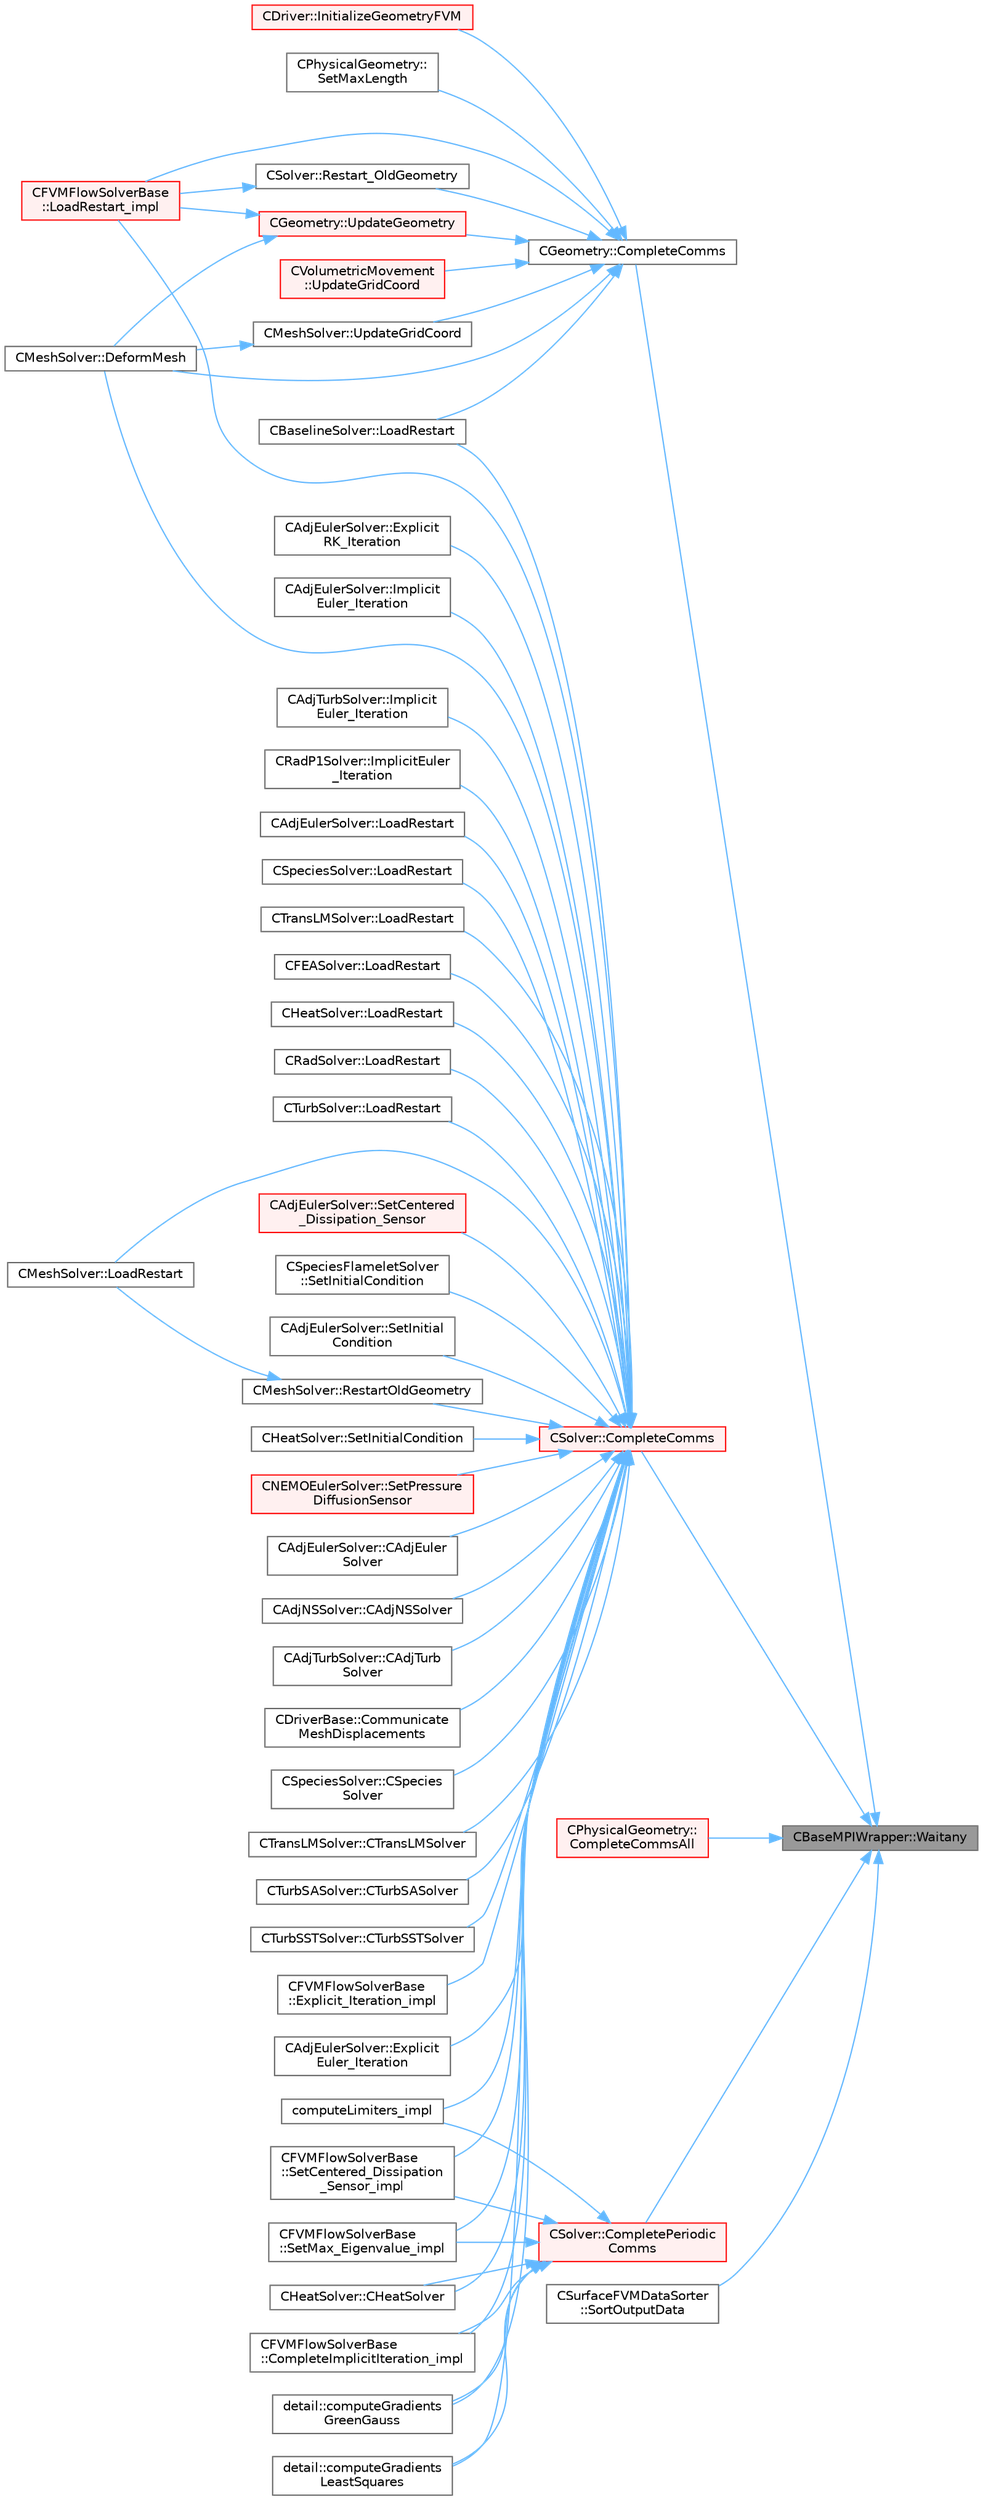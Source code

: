 digraph "CBaseMPIWrapper::Waitany"
{
 // LATEX_PDF_SIZE
  bgcolor="transparent";
  edge [fontname=Helvetica,fontsize=10,labelfontname=Helvetica,labelfontsize=10];
  node [fontname=Helvetica,fontsize=10,shape=box,height=0.2,width=0.4];
  rankdir="RL";
  Node1 [id="Node000001",label="CBaseMPIWrapper::Waitany",height=0.2,width=0.4,color="gray40", fillcolor="grey60", style="filled", fontcolor="black",tooltip=" "];
  Node1 -> Node2 [id="edge1_Node000001_Node000002",dir="back",color="steelblue1",style="solid",tooltip=" "];
  Node2 [id="Node000002",label="CGeometry::CompleteComms",height=0.2,width=0.4,color="grey40", fillcolor="white", style="filled",URL="$classCGeometry.html#a98e23b4abe55aaf85fb4350e6ccbc32e",tooltip="Routine to complete the set of non-blocking communications launched by InitiateComms() and unpacking ..."];
  Node2 -> Node3 [id="edge2_Node000002_Node000003",dir="back",color="steelblue1",style="solid",tooltip=" "];
  Node3 [id="Node000003",label="CMeshSolver::DeformMesh",height=0.2,width=0.4,color="grey40", fillcolor="white", style="filled",URL="$classCMeshSolver.html#a573e4ddd63b680f5705f402ec317820b",tooltip="Grid deformation using the linear elasticity equations."];
  Node2 -> Node4 [id="edge3_Node000002_Node000004",dir="back",color="steelblue1",style="solid",tooltip=" "];
  Node4 [id="Node000004",label="CDriver::InitializeGeometryFVM",height=0.2,width=0.4,color="red", fillcolor="#FFF0F0", style="filled",URL="$classCDriver.html#aedc08d3b6ea02eeed60695e5c4d52336",tooltip="InitializeGeometryFVM."];
  Node2 -> Node7 [id="edge4_Node000002_Node000007",dir="back",color="steelblue1",style="solid",tooltip=" "];
  Node7 [id="Node000007",label="CBaselineSolver::LoadRestart",height=0.2,width=0.4,color="grey40", fillcolor="white", style="filled",URL="$classCBaselineSolver.html#aa5fad3af8c5b48950679d5c5a3a91ec4",tooltip="Load a solution from a restart file."];
  Node2 -> Node8 [id="edge5_Node000002_Node000008",dir="back",color="steelblue1",style="solid",tooltip=" "];
  Node8 [id="Node000008",label="CFVMFlowSolverBase\l::LoadRestart_impl",height=0.2,width=0.4,color="red", fillcolor="#FFF0F0", style="filled",URL="$classCFVMFlowSolverBase.html#a7cf80881bcda9a08b9c8cf78e7a3bc8d",tooltip="General implementation to load a flow solution from a restart file."];
  Node2 -> Node10 [id="edge6_Node000002_Node000010",dir="back",color="steelblue1",style="solid",tooltip=" "];
  Node10 [id="Node000010",label="CSolver::Restart_OldGeometry",height=0.2,width=0.4,color="grey40", fillcolor="white", style="filled",URL="$classCSolver.html#a15d41204955ea890bccae28ac9aa6d4b",tooltip="Load the geometries at the previous time states n and nM1."];
  Node10 -> Node8 [id="edge7_Node000010_Node000008",dir="back",color="steelblue1",style="solid",tooltip=" "];
  Node2 -> Node11 [id="edge8_Node000002_Node000011",dir="back",color="steelblue1",style="solid",tooltip=" "];
  Node11 [id="Node000011",label="CPhysicalGeometry::\lSetMaxLength",height=0.2,width=0.4,color="grey40", fillcolor="white", style="filled",URL="$classCPhysicalGeometry.html#ad7c08b67e40f383f1d86439adec70854",tooltip="Set the maximum cell-center to cell-center distance for CVs."];
  Node2 -> Node12 [id="edge9_Node000002_Node000012",dir="back",color="steelblue1",style="solid",tooltip=" "];
  Node12 [id="Node000012",label="CGeometry::UpdateGeometry",height=0.2,width=0.4,color="red", fillcolor="#FFF0F0", style="filled",URL="$classCGeometry.html#a19a4ef04ee51e37dc80cebf429e71a55",tooltip="Update the multi-grid structure and the wall-distance."];
  Node12 -> Node3 [id="edge10_Node000012_Node000003",dir="back",color="steelblue1",style="solid",tooltip=" "];
  Node12 -> Node8 [id="edge11_Node000012_Node000008",dir="back",color="steelblue1",style="solid",tooltip=" "];
  Node2 -> Node16 [id="edge12_Node000002_Node000016",dir="back",color="steelblue1",style="solid",tooltip=" "];
  Node16 [id="Node000016",label="CVolumetricMovement\l::UpdateGridCoord",height=0.2,width=0.4,color="red", fillcolor="#FFF0F0", style="filled",URL="$classCVolumetricMovement.html#aad474762b9f95bb5c867fe33fdb4efba",tooltip="Update the value of the coordinates after the grid movement."];
  Node2 -> Node49 [id="edge13_Node000002_Node000049",dir="back",color="steelblue1",style="solid",tooltip=" "];
  Node49 [id="Node000049",label="CMeshSolver::UpdateGridCoord",height=0.2,width=0.4,color="grey40", fillcolor="white", style="filled",URL="$classCMeshSolver.html#a47153e2632f16671461055b5a20e8145",tooltip="Update the value of the coordinates after the grid movement."];
  Node49 -> Node3 [id="edge14_Node000049_Node000003",dir="back",color="steelblue1",style="solid",tooltip=" "];
  Node1 -> Node50 [id="edge15_Node000001_Node000050",dir="back",color="steelblue1",style="solid",tooltip=" "];
  Node50 [id="Node000050",label="CSolver::CompleteComms",height=0.2,width=0.4,color="red", fillcolor="#FFF0F0", style="filled",URL="$classCSolver.html#a6891c839827efbebdcbf9a349f4da92c",tooltip="Routine to complete the set of non-blocking communications launched by InitiateComms() and unpacking ..."];
  Node50 -> Node51 [id="edge16_Node000050_Node000051",dir="back",color="steelblue1",style="solid",tooltip=" "];
  Node51 [id="Node000051",label="CAdjEulerSolver::CAdjEuler\lSolver",height=0.2,width=0.4,color="grey40", fillcolor="white", style="filled",URL="$classCAdjEulerSolver.html#a0a739888df9436d4707665d152a7af1a",tooltip=" "];
  Node50 -> Node52 [id="edge17_Node000050_Node000052",dir="back",color="steelblue1",style="solid",tooltip=" "];
  Node52 [id="Node000052",label="CAdjNSSolver::CAdjNSSolver",height=0.2,width=0.4,color="grey40", fillcolor="white", style="filled",URL="$classCAdjNSSolver.html#a323f1dc7c0b9fe00d1911eeeea365d46",tooltip=" "];
  Node50 -> Node53 [id="edge18_Node000050_Node000053",dir="back",color="steelblue1",style="solid",tooltip=" "];
  Node53 [id="Node000053",label="CAdjTurbSolver::CAdjTurb\lSolver",height=0.2,width=0.4,color="grey40", fillcolor="white", style="filled",URL="$classCAdjTurbSolver.html#a621bdae0b081f25a67425cc037cd90a2",tooltip=" "];
  Node50 -> Node54 [id="edge19_Node000050_Node000054",dir="back",color="steelblue1",style="solid",tooltip=" "];
  Node54 [id="Node000054",label="CHeatSolver::CHeatSolver",height=0.2,width=0.4,color="grey40", fillcolor="white", style="filled",URL="$classCHeatSolver.html#a89c9ece2b98a950e53f4ee9482968186",tooltip="Constructor of the class."];
  Node50 -> Node55 [id="edge20_Node000050_Node000055",dir="back",color="steelblue1",style="solid",tooltip=" "];
  Node55 [id="Node000055",label="CDriverBase::Communicate\lMeshDisplacements",height=0.2,width=0.4,color="grey40", fillcolor="white", style="filled",URL="$group__PySU2.html#ga28e8e41ab6223500b17b656779574d39",tooltip="Communicate the boundary mesh displacements."];
  Node50 -> Node56 [id="edge21_Node000050_Node000056",dir="back",color="steelblue1",style="solid",tooltip=" "];
  Node56 [id="Node000056",label="CFVMFlowSolverBase\l::CompleteImplicitIteration_impl",height=0.2,width=0.4,color="grey40", fillcolor="white", style="filled",URL="$classCFVMFlowSolverBase.html#a3eb0fbabf1ce42ccc0fe626473800e09",tooltip="Generic implementation to complete an implicit iteration, i.e. update the solution."];
  Node50 -> Node57 [id="edge22_Node000050_Node000057",dir="back",color="steelblue1",style="solid",tooltip=" "];
  Node57 [id="Node000057",label="detail::computeGradients\lGreenGauss",height=0.2,width=0.4,color="grey40", fillcolor="white", style="filled",URL="$group__FvmAlgos.html#ga031dfb21c1777c986ae93d716ec4568b",tooltip="Compute the gradient of a field using the Green-Gauss theorem."];
  Node50 -> Node58 [id="edge23_Node000050_Node000058",dir="back",color="steelblue1",style="solid",tooltip=" "];
  Node58 [id="Node000058",label="detail::computeGradients\lLeastSquares",height=0.2,width=0.4,color="grey40", fillcolor="white", style="filled",URL="$group__FvmAlgos.html#ga186a32bf8b211a50432fe55a6a608c21",tooltip="Compute the gradient of a field using inverse-distance-weighted or unweighted Least-Squares approxima..."];
  Node50 -> Node59 [id="edge24_Node000050_Node000059",dir="back",color="steelblue1",style="solid",tooltip=" "];
  Node59 [id="Node000059",label="computeLimiters_impl",height=0.2,width=0.4,color="grey40", fillcolor="white", style="filled",URL="$group__FvmAlgos.html#ga4639562695f9dc19f098e6d00fcacde1",tooltip="Generic limiter computation for methods based on one limiter value per point (as opposed to one per e..."];
  Node50 -> Node60 [id="edge25_Node000050_Node000060",dir="back",color="steelblue1",style="solid",tooltip=" "];
  Node60 [id="Node000060",label="CSpeciesSolver::CSpecies\lSolver",height=0.2,width=0.4,color="grey40", fillcolor="white", style="filled",URL="$classCSpeciesSolver.html#a3a7863355bb316fe760afeb1db4ca66c",tooltip="Constructor of the class."];
  Node50 -> Node61 [id="edge26_Node000050_Node000061",dir="back",color="steelblue1",style="solid",tooltip=" "];
  Node61 [id="Node000061",label="CTransLMSolver::CTransLMSolver",height=0.2,width=0.4,color="grey40", fillcolor="white", style="filled",URL="$classCTransLMSolver.html#a20abc5682fb22268537da1eac0abf24d",tooltip=" "];
  Node50 -> Node62 [id="edge27_Node000050_Node000062",dir="back",color="steelblue1",style="solid",tooltip=" "];
  Node62 [id="Node000062",label="CTurbSASolver::CTurbSASolver",height=0.2,width=0.4,color="grey40", fillcolor="white", style="filled",URL="$classCTurbSASolver.html#a06a8b09d1563dd48f364ff6e97c25cd8",tooltip="Constructor."];
  Node50 -> Node63 [id="edge28_Node000050_Node000063",dir="back",color="steelblue1",style="solid",tooltip=" "];
  Node63 [id="Node000063",label="CTurbSSTSolver::CTurbSSTSolver",height=0.2,width=0.4,color="grey40", fillcolor="white", style="filled",URL="$classCTurbSSTSolver.html#a84beba65418c7c2ca4f4843b989b360a",tooltip="Constructor."];
  Node50 -> Node3 [id="edge29_Node000050_Node000003",dir="back",color="steelblue1",style="solid",tooltip=" "];
  Node50 -> Node64 [id="edge30_Node000050_Node000064",dir="back",color="steelblue1",style="solid",tooltip=" "];
  Node64 [id="Node000064",label="CFVMFlowSolverBase\l::Explicit_Iteration_impl",height=0.2,width=0.4,color="grey40", fillcolor="white", style="filled",URL="$classCFVMFlowSolverBase.html#ac30c9255150f29da2915a85264a1676c",tooltip="Generic implementation of explicit iterations with a preconditioner."];
  Node50 -> Node65 [id="edge31_Node000050_Node000065",dir="back",color="steelblue1",style="solid",tooltip=" "];
  Node65 [id="Node000065",label="CAdjEulerSolver::Explicit\lEuler_Iteration",height=0.2,width=0.4,color="grey40", fillcolor="white", style="filled",URL="$classCAdjEulerSolver.html#ac6851acd72ffdbf5299680d5d92e065e",tooltip="Update the solution using a explicit Euler scheme."];
  Node50 -> Node66 [id="edge32_Node000050_Node000066",dir="back",color="steelblue1",style="solid",tooltip=" "];
  Node66 [id="Node000066",label="CAdjEulerSolver::Explicit\lRK_Iteration",height=0.2,width=0.4,color="grey40", fillcolor="white", style="filled",URL="$classCAdjEulerSolver.html#a853b9218167a682db73ca73c0fccc2cc",tooltip="Update the solution using a Runge-Kutta strategy."];
  Node50 -> Node67 [id="edge33_Node000050_Node000067",dir="back",color="steelblue1",style="solid",tooltip=" "];
  Node67 [id="Node000067",label="CAdjEulerSolver::Implicit\lEuler_Iteration",height=0.2,width=0.4,color="grey40", fillcolor="white", style="filled",URL="$classCAdjEulerSolver.html#ab35fe7a0b2f840506e91d49961e07485",tooltip="Update the solution using an implicit solver."];
  Node50 -> Node68 [id="edge34_Node000050_Node000068",dir="back",color="steelblue1",style="solid",tooltip=" "];
  Node68 [id="Node000068",label="CAdjTurbSolver::Implicit\lEuler_Iteration",height=0.2,width=0.4,color="grey40", fillcolor="white", style="filled",URL="$classCAdjTurbSolver.html#a119fd6cc599337fd229174474d69f0fb",tooltip="Update the solution using an implicit solver."];
  Node50 -> Node69 [id="edge35_Node000050_Node000069",dir="back",color="steelblue1",style="solid",tooltip=" "];
  Node69 [id="Node000069",label="CRadP1Solver::ImplicitEuler\l_Iteration",height=0.2,width=0.4,color="grey40", fillcolor="white", style="filled",URL="$classCRadP1Solver.html#a23716727a079c099d449da9befa86696",tooltip="Update the solution using an implicit solver."];
  Node50 -> Node70 [id="edge36_Node000050_Node000070",dir="back",color="steelblue1",style="solid",tooltip=" "];
  Node70 [id="Node000070",label="CAdjEulerSolver::LoadRestart",height=0.2,width=0.4,color="grey40", fillcolor="white", style="filled",URL="$classCAdjEulerSolver.html#a4bc9fada01b433e9194d4c0d67adbbbd",tooltip="Load a solution from a restart file."];
  Node50 -> Node71 [id="edge37_Node000050_Node000071",dir="back",color="steelblue1",style="solid",tooltip=" "];
  Node71 [id="Node000071",label="CSpeciesSolver::LoadRestart",height=0.2,width=0.4,color="grey40", fillcolor="white", style="filled",URL="$classCSpeciesSolver.html#a40ecea72824a266fcda6347d08a4fcea",tooltip="Load a solution from a restart file."];
  Node50 -> Node72 [id="edge38_Node000050_Node000072",dir="back",color="steelblue1",style="solid",tooltip=" "];
  Node72 [id="Node000072",label="CTransLMSolver::LoadRestart",height=0.2,width=0.4,color="grey40", fillcolor="white", style="filled",URL="$classCTransLMSolver.html#ab6989abf9b51cfb0b243b1bf98b48a16",tooltip="Load a solution from a restart file."];
  Node50 -> Node7 [id="edge39_Node000050_Node000007",dir="back",color="steelblue1",style="solid",tooltip=" "];
  Node50 -> Node73 [id="edge40_Node000050_Node000073",dir="back",color="steelblue1",style="solid",tooltip=" "];
  Node73 [id="Node000073",label="CFEASolver::LoadRestart",height=0.2,width=0.4,color="grey40", fillcolor="white", style="filled",URL="$classCFEASolver.html#ac693299e88dfc4daaf1b2f410ec8351d",tooltip="Load a solution from a restart file."];
  Node50 -> Node74 [id="edge41_Node000050_Node000074",dir="back",color="steelblue1",style="solid",tooltip=" "];
  Node74 [id="Node000074",label="CHeatSolver::LoadRestart",height=0.2,width=0.4,color="grey40", fillcolor="white", style="filled",URL="$classCHeatSolver.html#a0cc2cf63a1cd34b15be77cf3233beaae",tooltip="Load a solution from a restart file."];
  Node50 -> Node75 [id="edge42_Node000050_Node000075",dir="back",color="steelblue1",style="solid",tooltip=" "];
  Node75 [id="Node000075",label="CMeshSolver::LoadRestart",height=0.2,width=0.4,color="grey40", fillcolor="white", style="filled",URL="$classCMeshSolver.html#a7049d436ca386344acd2424eceb39ef4",tooltip="Load a solution from a restart file."];
  Node50 -> Node76 [id="edge43_Node000050_Node000076",dir="back",color="steelblue1",style="solid",tooltip=" "];
  Node76 [id="Node000076",label="CRadSolver::LoadRestart",height=0.2,width=0.4,color="grey40", fillcolor="white", style="filled",URL="$classCRadSolver.html#a9f64999fe5bfcb69fb4349d00d6d8ef5",tooltip="Load a solution from a restart file."];
  Node50 -> Node77 [id="edge44_Node000050_Node000077",dir="back",color="steelblue1",style="solid",tooltip=" "];
  Node77 [id="Node000077",label="CTurbSolver::LoadRestart",height=0.2,width=0.4,color="grey40", fillcolor="white", style="filled",URL="$classCTurbSolver.html#a7b62bcdb84f3345f560a6110905d7fb3",tooltip="Load a solution from a restart file."];
  Node50 -> Node8 [id="edge45_Node000050_Node000008",dir="back",color="steelblue1",style="solid",tooltip=" "];
  Node50 -> Node78 [id="edge46_Node000050_Node000078",dir="back",color="steelblue1",style="solid",tooltip=" "];
  Node78 [id="Node000078",label="CMeshSolver::RestartOldGeometry",height=0.2,width=0.4,color="grey40", fillcolor="white", style="filled",URL="$classCMeshSolver.html#accd7241ab78f3ccd19e918ccda4fb6e3",tooltip="Load the geometries at the previous time states n and nM1."];
  Node78 -> Node75 [id="edge47_Node000078_Node000075",dir="back",color="steelblue1",style="solid",tooltip=" "];
  Node50 -> Node79 [id="edge48_Node000050_Node000079",dir="back",color="steelblue1",style="solid",tooltip=" "];
  Node79 [id="Node000079",label="CAdjEulerSolver::SetCentered\l_Dissipation_Sensor",height=0.2,width=0.4,color="red", fillcolor="#FFF0F0", style="filled",URL="$classCAdjEulerSolver.html#af1b72ed76900f821d2f51942cb4252db",tooltip="Compute the sensor for higher order dissipation control in rotating problems."];
  Node50 -> Node82 [id="edge49_Node000050_Node000082",dir="back",color="steelblue1",style="solid",tooltip=" "];
  Node82 [id="Node000082",label="CFVMFlowSolverBase\l::SetCentered_Dissipation\l_Sensor_impl",height=0.2,width=0.4,color="grey40", fillcolor="white", style="filled",URL="$classCFVMFlowSolverBase.html#afb9ed896e3882658d23042a5ee15c9d2",tooltip="Compute the dissipation sensor for centered schemes."];
  Node50 -> Node83 [id="edge50_Node000050_Node000083",dir="back",color="steelblue1",style="solid",tooltip=" "];
  Node83 [id="Node000083",label="CSpeciesFlameletSolver\l::SetInitialCondition",height=0.2,width=0.4,color="grey40", fillcolor="white", style="filled",URL="$classCSpeciesFlameletSolver.html#ae9d618734213fca7565d4290a4a36f68",tooltip="Set the initial condition for the scalar transport problem."];
  Node50 -> Node84 [id="edge51_Node000050_Node000084",dir="back",color="steelblue1",style="solid",tooltip=" "];
  Node84 [id="Node000084",label="CAdjEulerSolver::SetInitial\lCondition",height=0.2,width=0.4,color="grey40", fillcolor="white", style="filled",URL="$classCAdjEulerSolver.html#aeefdb4354432a35e1fc5c7db5a5f8043",tooltip="Set the initial condition for the Euler Equations."];
  Node50 -> Node85 [id="edge52_Node000050_Node000085",dir="back",color="steelblue1",style="solid",tooltip=" "];
  Node85 [id="Node000085",label="CHeatSolver::SetInitialCondition",height=0.2,width=0.4,color="grey40", fillcolor="white", style="filled",URL="$classCHeatSolver.html#a1faf13aa03d2eed01366294a83622cab",tooltip="Set the initial condition for the FEM structural problem."];
  Node50 -> Node86 [id="edge53_Node000050_Node000086",dir="back",color="steelblue1",style="solid",tooltip=" "];
  Node86 [id="Node000086",label="CFVMFlowSolverBase\l::SetMax_Eigenvalue_impl",height=0.2,width=0.4,color="grey40", fillcolor="white", style="filled",URL="$classCFVMFlowSolverBase.html#adc3a96a8ca25902058864c18b533192d",tooltip="Compute the max eigenvalue, gemeric implementation."];
  Node50 -> Node87 [id="edge54_Node000050_Node000087",dir="back",color="steelblue1",style="solid",tooltip=" "];
  Node87 [id="Node000087",label="CNEMOEulerSolver::SetPressure\lDiffusionSensor",height=0.2,width=0.4,color="red", fillcolor="#FFF0F0", style="filled",URL="$classCNEMOEulerSolver.html#ae3b9dab24a842ae04b745c5303ec52aa",tooltip="Compute the Pressure sensor for NEMO schemes."];
  Node1 -> Node100 [id="edge55_Node000001_Node000100",dir="back",color="steelblue1",style="solid",tooltip=" "];
  Node100 [id="Node000100",label="CPhysicalGeometry::\lCompleteCommsAll",height=0.2,width=0.4,color="red", fillcolor="#FFF0F0", style="filled",URL="$classCPhysicalGeometry.html#af4280607f8bcb8feaff6daba48a9e686",tooltip="Routine to complete the set of non-blocking communications launched with InitiateComms() with MPI_Wai..."];
  Node1 -> Node107 [id="edge56_Node000001_Node000107",dir="back",color="steelblue1",style="solid",tooltip=" "];
  Node107 [id="Node000107",label="CSolver::CompletePeriodic\lComms",height=0.2,width=0.4,color="red", fillcolor="#FFF0F0", style="filled",URL="$classCSolver.html#a6b9c3e0290bce84f14ad3fde8ffa8658",tooltip="Routine to complete the set of non-blocking periodic communications launched by InitiatePeriodicComms..."];
  Node107 -> Node54 [id="edge57_Node000107_Node000054",dir="back",color="steelblue1",style="solid",tooltip=" "];
  Node107 -> Node56 [id="edge58_Node000107_Node000056",dir="back",color="steelblue1",style="solid",tooltip=" "];
  Node107 -> Node57 [id="edge59_Node000107_Node000057",dir="back",color="steelblue1",style="solid",tooltip=" "];
  Node107 -> Node58 [id="edge60_Node000107_Node000058",dir="back",color="steelblue1",style="solid",tooltip=" "];
  Node107 -> Node59 [id="edge61_Node000107_Node000059",dir="back",color="steelblue1",style="solid",tooltip=" "];
  Node107 -> Node82 [id="edge62_Node000107_Node000082",dir="back",color="steelblue1",style="solid",tooltip=" "];
  Node107 -> Node86 [id="edge63_Node000107_Node000086",dir="back",color="steelblue1",style="solid",tooltip=" "];
  Node1 -> Node110 [id="edge64_Node000001_Node000110",dir="back",color="steelblue1",style="solid",tooltip=" "];
  Node110 [id="Node000110",label="CSurfaceFVMDataSorter\l::SortOutputData",height=0.2,width=0.4,color="grey40", fillcolor="white", style="filled",URL="$classCSurfaceFVMDataSorter.html#a4b8538d5b9c3afd3633110881498405f",tooltip="Sort the output data for each grid node into a linear partitioning across all processors."];
}
